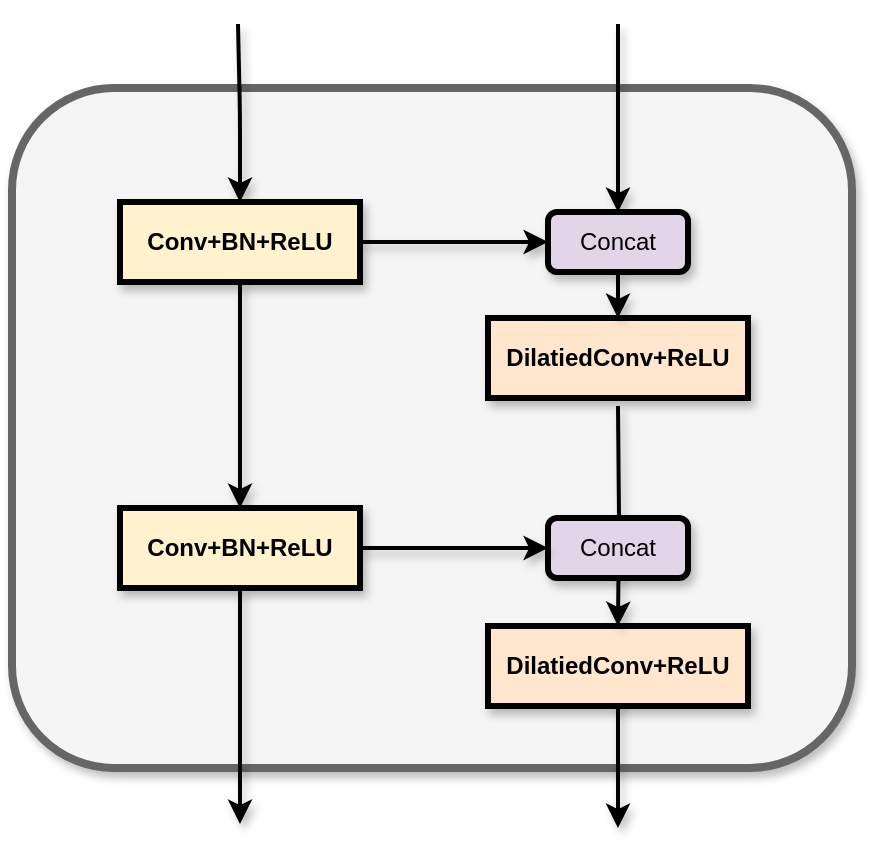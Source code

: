 <mxfile version="21.7.5" type="github">
  <diagram name="Page-1" id="HS2XvParzCHcBiEpPVjd">
    <mxGraphModel dx="850" dy="777" grid="1" gridSize="10" guides="1" tooltips="1" connect="1" arrows="1" fold="1" page="1" pageScale="1" pageWidth="850" pageHeight="1100" math="0" shadow="0">
      <root>
        <mxCell id="0" />
        <mxCell id="1" parent="0" />
        <mxCell id="omk7hwVZl4q1484JAspL-1" value="" style="rounded=1;whiteSpace=wrap;html=1;fillColor=#f5f5f5;strokeColor=#666666;strokeWidth=4;fontColor=#333333;shadow=1;" parent="1" vertex="1">
          <mxGeometry x="139" y="122" width="420" height="340" as="geometry" />
        </mxCell>
        <mxCell id="omk7hwVZl4q1484JAspL-2" style="edgeStyle=orthogonalEdgeStyle;rounded=1;orthogonalLoop=1;jettySize=auto;html=1;strokeWidth=2;shadow=1;endArrow=none;endFill=0;startArrow=classic;startFill=1;" parent="1" source="omk7hwVZl4q1484JAspL-6" edge="1">
          <mxGeometry relative="1" as="geometry">
            <mxPoint x="252" y="90" as="targetPoint" />
          </mxGeometry>
        </mxCell>
        <mxCell id="omk7hwVZl4q1484JAspL-3" style="edgeStyle=orthogonalEdgeStyle;rounded=0;orthogonalLoop=1;jettySize=auto;html=1;entryX=0;entryY=0.5;entryDx=0;entryDy=0;strokeWidth=2;shadow=1;" parent="1" source="omk7hwVZl4q1484JAspL-6" target="omk7hwVZl4q1484JAspL-21" edge="1">
          <mxGeometry relative="1" as="geometry" />
        </mxCell>
        <mxCell id="Egc05tpdRZn4-aFxNENr-2" style="edgeStyle=orthogonalEdgeStyle;rounded=0;orthogonalLoop=1;jettySize=auto;html=1;exitX=0.5;exitY=1;exitDx=0;exitDy=0;entryX=0.5;entryY=0;entryDx=0;entryDy=0;strokeWidth=2;shadow=1;" parent="1" source="omk7hwVZl4q1484JAspL-6" target="Egc05tpdRZn4-aFxNENr-1" edge="1">
          <mxGeometry relative="1" as="geometry" />
        </mxCell>
        <mxCell id="omk7hwVZl4q1484JAspL-6" value="&lt;b&gt;Conv+BN+ReLU&lt;/b&gt;" style="rounded=0;whiteSpace=wrap;html=1;fillColor=#fff2cc;strokeColor=#000000;strokeWidth=3;shadow=1;" parent="1" vertex="1">
          <mxGeometry x="193" y="179" width="120" height="40" as="geometry" />
        </mxCell>
        <mxCell id="omk7hwVZl4q1484JAspL-22" style="edgeStyle=orthogonalEdgeStyle;rounded=0;orthogonalLoop=1;jettySize=auto;html=1;exitX=0.5;exitY=1;exitDx=0;exitDy=0;strokeWidth=2;shadow=1;" parent="1" edge="1">
          <mxGeometry relative="1" as="geometry">
            <mxPoint x="442" y="492" as="targetPoint" />
            <mxPoint x="442" y="413" as="sourcePoint" />
          </mxGeometry>
        </mxCell>
        <mxCell id="omk7hwVZl4q1484JAspL-10" value="&lt;b style=&quot;border-color: var(--border-color);&quot;&gt;DilatiedConv+ReLU&lt;/b&gt;" style="rounded=0;whiteSpace=wrap;html=1;fillColor=#ffe6cc;strokeColor=#000000;strokeWidth=3;shadow=1;" parent="1" vertex="1">
          <mxGeometry x="377" y="391" width="130" height="40" as="geometry" />
        </mxCell>
        <mxCell id="omk7hwVZl4q1484JAspL-13" style="edgeStyle=orthogonalEdgeStyle;rounded=0;orthogonalLoop=1;jettySize=auto;html=1;entryX=0.5;entryY=0;entryDx=0;entryDy=0;strokeWidth=2;shadow=1;" parent="1" target="omk7hwVZl4q1484JAspL-10" edge="1">
          <mxGeometry relative="1" as="geometry">
            <mxPoint x="442" y="281" as="sourcePoint" />
          </mxGeometry>
        </mxCell>
        <mxCell id="omk7hwVZl4q1484JAspL-25" style="edgeStyle=orthogonalEdgeStyle;rounded=0;orthogonalLoop=1;jettySize=auto;html=1;exitX=0.5;exitY=0;exitDx=0;exitDy=0;shadow=1;" parent="1" source="omk7hwVZl4q1484JAspL-16" edge="1">
          <mxGeometry relative="1" as="geometry">
            <mxPoint x="442" y="237" as="targetPoint" />
          </mxGeometry>
        </mxCell>
        <mxCell id="omk7hwVZl4q1484JAspL-16" value="&lt;b style=&quot;border-color: var(--border-color);&quot;&gt;DilatiedConv+ReLU&lt;/b&gt;" style="rounded=0;whiteSpace=wrap;html=1;fillColor=#ffe6cc;strokeColor=#000000;strokeWidth=3;shadow=1;" parent="1" vertex="1">
          <mxGeometry x="377" y="237" width="130" height="40" as="geometry" />
        </mxCell>
        <mxCell id="omk7hwVZl4q1484JAspL-18" value="Concat" style="rounded=1;whiteSpace=wrap;html=1;strokeWidth=3;shadow=1;fillColor=#e1d5e7;strokeColor=#000000;" parent="1" vertex="1">
          <mxGeometry x="407" y="337" width="70" height="30" as="geometry" />
        </mxCell>
        <mxCell id="omk7hwVZl4q1484JAspL-24" style="edgeStyle=orthogonalEdgeStyle;rounded=0;orthogonalLoop=1;jettySize=auto;html=1;entryX=0.5;entryY=0;entryDx=0;entryDy=0;strokeWidth=2;shadow=1;" parent="1" source="omk7hwVZl4q1484JAspL-21" target="omk7hwVZl4q1484JAspL-16" edge="1">
          <mxGeometry relative="1" as="geometry" />
        </mxCell>
        <mxCell id="omk7hwVZl4q1484JAspL-26" style="edgeStyle=orthogonalEdgeStyle;rounded=0;orthogonalLoop=1;jettySize=auto;html=1;endArrow=none;endFill=0;startArrow=classic;startFill=1;strokeWidth=2;shadow=1;" parent="1" source="omk7hwVZl4q1484JAspL-21" edge="1">
          <mxGeometry relative="1" as="geometry">
            <mxPoint x="442" y="90" as="targetPoint" />
          </mxGeometry>
        </mxCell>
        <mxCell id="omk7hwVZl4q1484JAspL-21" value="Concat" style="rounded=1;whiteSpace=wrap;html=1;strokeWidth=3;shadow=1;fillColor=#e1d5e7;strokeColor=#000000;" parent="1" vertex="1">
          <mxGeometry x="407" y="184" width="70" height="30" as="geometry" />
        </mxCell>
        <mxCell id="Egc05tpdRZn4-aFxNENr-3" style="edgeStyle=orthogonalEdgeStyle;rounded=0;orthogonalLoop=1;jettySize=auto;html=1;exitX=0.5;exitY=1;exitDx=0;exitDy=0;strokeWidth=2;shadow=1;" parent="1" source="Egc05tpdRZn4-aFxNENr-1" edge="1">
          <mxGeometry relative="1" as="geometry">
            <mxPoint x="253" y="490" as="targetPoint" />
          </mxGeometry>
        </mxCell>
        <mxCell id="Egc05tpdRZn4-aFxNENr-4" style="edgeStyle=orthogonalEdgeStyle;rounded=0;orthogonalLoop=1;jettySize=auto;html=1;exitX=1;exitY=0.5;exitDx=0;exitDy=0;entryX=0;entryY=0.5;entryDx=0;entryDy=0;strokeWidth=2;shadow=1;" parent="1" source="Egc05tpdRZn4-aFxNENr-1" target="omk7hwVZl4q1484JAspL-18" edge="1">
          <mxGeometry relative="1" as="geometry" />
        </mxCell>
        <mxCell id="Egc05tpdRZn4-aFxNENr-1" value="&lt;b&gt;Conv+BN+ReLU&lt;/b&gt;" style="rounded=0;whiteSpace=wrap;html=1;fillColor=#fff2cc;strokeColor=#000000;strokeWidth=3;shadow=1;" parent="1" vertex="1">
          <mxGeometry x="193" y="332" width="120" height="40" as="geometry" />
        </mxCell>
      </root>
    </mxGraphModel>
  </diagram>
</mxfile>
